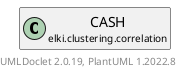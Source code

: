 @startuml
    remove .*\.(Instance|Par|Parameterizer|Factory)$
    set namespaceSeparator none
    hide empty fields
    hide empty methods

    class "<size:14>CASH.Par\n<size:10>elki.clustering.correlation" as elki.clustering.correlation.CASH.Par [[CASH.Par.html]] {
        {static} +MINPTS_ID: OptionID
        {static} +MAXLEVEL_ID: OptionID
        {static} +MINDIM_ID: OptionID
        {static} +JITTER_ID: OptionID
        {static} +ADJUST_ID: OptionID
        #minPts: int
        #maxLevel: int
        #minDim: int
        #jitter: double
        #adjust: boolean
        +configure(Parameterization): void
        +make(): CASH
    }

    interface "<size:14>Parameterizer\n<size:10>elki.utilities.optionhandling" as elki.utilities.optionhandling.Parameterizer [[../../utilities/optionhandling/Parameterizer.html]] {
        {abstract} +make(): Object
    }
    class "<size:14>CASH\n<size:10>elki.clustering.correlation" as elki.clustering.correlation.CASH [[CASH.html]]

    elki.utilities.optionhandling.Parameterizer <|.. elki.clustering.correlation.CASH.Par
    elki.clustering.correlation.CASH +-- elki.clustering.correlation.CASH.Par

    center footer UMLDoclet 2.0.19, PlantUML 1.2022.8
@enduml
